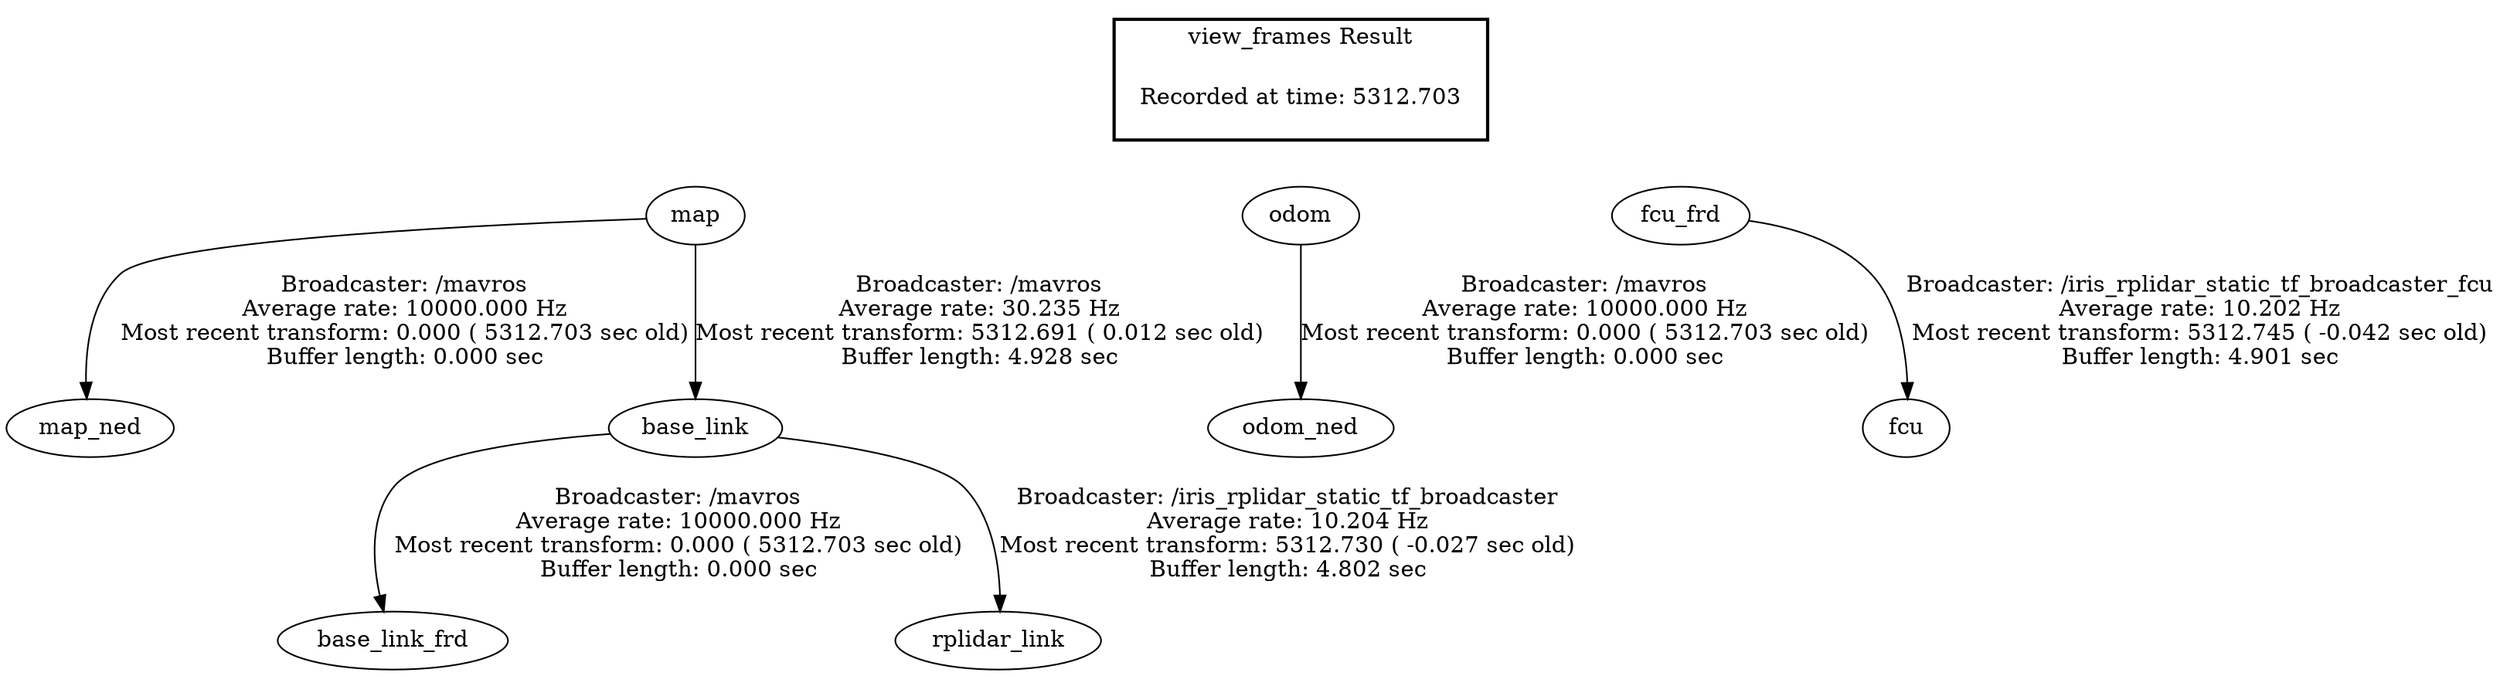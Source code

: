 digraph G {
"map" -> "map_ned"[label="Broadcaster: /mavros\nAverage rate: 10000.000 Hz\nMost recent transform: 0.000 ( 5312.703 sec old)\nBuffer length: 0.000 sec\n"];
"odom" -> "odom_ned"[label="Broadcaster: /mavros\nAverage rate: 10000.000 Hz\nMost recent transform: 0.000 ( 5312.703 sec old)\nBuffer length: 0.000 sec\n"];
"base_link" -> "base_link_frd"[label="Broadcaster: /mavros\nAverage rate: 10000.000 Hz\nMost recent transform: 0.000 ( 5312.703 sec old)\nBuffer length: 0.000 sec\n"];
"map" -> "base_link"[label="Broadcaster: /mavros\nAverage rate: 30.235 Hz\nMost recent transform: 5312.691 ( 0.012 sec old)\nBuffer length: 4.928 sec\n"];
"fcu_frd" -> "fcu"[label="Broadcaster: /iris_rplidar_static_tf_broadcaster_fcu\nAverage rate: 10.202 Hz\nMost recent transform: 5312.745 ( -0.042 sec old)\nBuffer length: 4.901 sec\n"];
"base_link" -> "rplidar_link"[label="Broadcaster: /iris_rplidar_static_tf_broadcaster\nAverage rate: 10.204 Hz\nMost recent transform: 5312.730 ( -0.027 sec old)\nBuffer length: 4.802 sec\n"];
edge [style=invis];
 subgraph cluster_legend { style=bold; color=black; label ="view_frames Result";
"Recorded at time: 5312.703"[ shape=plaintext ] ;
 }->"map";
edge [style=invis];
 subgraph cluster_legend { style=bold; color=black; label ="view_frames Result";
"Recorded at time: 5312.703"[ shape=plaintext ] ;
 }->"odom";
edge [style=invis];
 subgraph cluster_legend { style=bold; color=black; label ="view_frames Result";
"Recorded at time: 5312.703"[ shape=plaintext ] ;
 }->"fcu_frd";
}